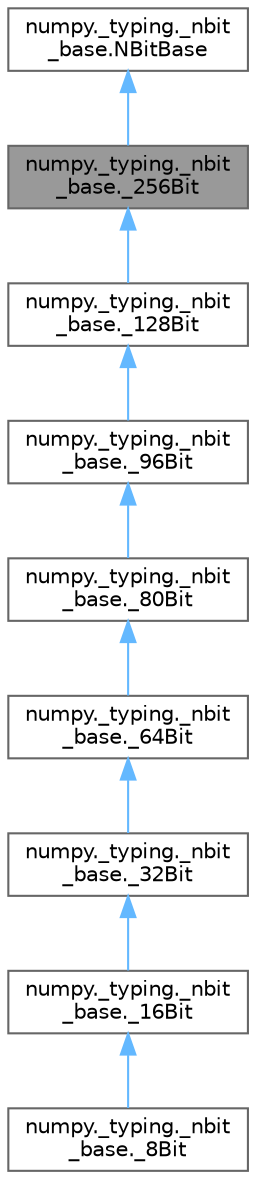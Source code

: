 digraph "numpy._typing._nbit_base._256Bit"
{
 // LATEX_PDF_SIZE
  bgcolor="transparent";
  edge [fontname=Helvetica,fontsize=10,labelfontname=Helvetica,labelfontsize=10];
  node [fontname=Helvetica,fontsize=10,shape=box,height=0.2,width=0.4];
  Node1 [id="Node000001",label="numpy._typing._nbit\l_base._256Bit",height=0.2,width=0.4,color="gray40", fillcolor="grey60", style="filled", fontcolor="black",tooltip=" "];
  Node2 -> Node1 [id="edge9_Node000001_Node000002",dir="back",color="steelblue1",style="solid",tooltip=" "];
  Node2 [id="Node000002",label="numpy._typing._nbit\l_base.NBitBase",height=0.2,width=0.4,color="gray40", fillcolor="white", style="filled",URL="$classnumpy_1_1__typing_1_1__nbit__base_1_1NBitBase.html",tooltip=" "];
  Node1 -> Node3 [id="edge10_Node000001_Node000003",dir="back",color="steelblue1",style="solid",tooltip=" "];
  Node3 [id="Node000003",label="numpy._typing._nbit\l_base._128Bit",height=0.2,width=0.4,color="gray40", fillcolor="white", style="filled",URL="$classnumpy_1_1__typing_1_1__nbit__base_1_1__128Bit.html",tooltip=" "];
  Node3 -> Node4 [id="edge11_Node000003_Node000004",dir="back",color="steelblue1",style="solid",tooltip=" "];
  Node4 [id="Node000004",label="numpy._typing._nbit\l_base._96Bit",height=0.2,width=0.4,color="gray40", fillcolor="white", style="filled",URL="$classnumpy_1_1__typing_1_1__nbit__base_1_1__96Bit.html",tooltip=" "];
  Node4 -> Node5 [id="edge12_Node000004_Node000005",dir="back",color="steelblue1",style="solid",tooltip=" "];
  Node5 [id="Node000005",label="numpy._typing._nbit\l_base._80Bit",height=0.2,width=0.4,color="gray40", fillcolor="white", style="filled",URL="$classnumpy_1_1__typing_1_1__nbit__base_1_1__80Bit.html",tooltip=" "];
  Node5 -> Node6 [id="edge13_Node000005_Node000006",dir="back",color="steelblue1",style="solid",tooltip=" "];
  Node6 [id="Node000006",label="numpy._typing._nbit\l_base._64Bit",height=0.2,width=0.4,color="gray40", fillcolor="white", style="filled",URL="$classnumpy_1_1__typing_1_1__nbit__base_1_1__64Bit.html",tooltip=" "];
  Node6 -> Node7 [id="edge14_Node000006_Node000007",dir="back",color="steelblue1",style="solid",tooltip=" "];
  Node7 [id="Node000007",label="numpy._typing._nbit\l_base._32Bit",height=0.2,width=0.4,color="gray40", fillcolor="white", style="filled",URL="$classnumpy_1_1__typing_1_1__nbit__base_1_1__32Bit.html",tooltip=" "];
  Node7 -> Node8 [id="edge15_Node000007_Node000008",dir="back",color="steelblue1",style="solid",tooltip=" "];
  Node8 [id="Node000008",label="numpy._typing._nbit\l_base._16Bit",height=0.2,width=0.4,color="gray40", fillcolor="white", style="filled",URL="$classnumpy_1_1__typing_1_1__nbit__base_1_1__16Bit.html",tooltip=" "];
  Node8 -> Node9 [id="edge16_Node000008_Node000009",dir="back",color="steelblue1",style="solid",tooltip=" "];
  Node9 [id="Node000009",label="numpy._typing._nbit\l_base._8Bit",height=0.2,width=0.4,color="gray40", fillcolor="white", style="filled",URL="$classnumpy_1_1__typing_1_1__nbit__base_1_1__8Bit.html",tooltip=" "];
}

